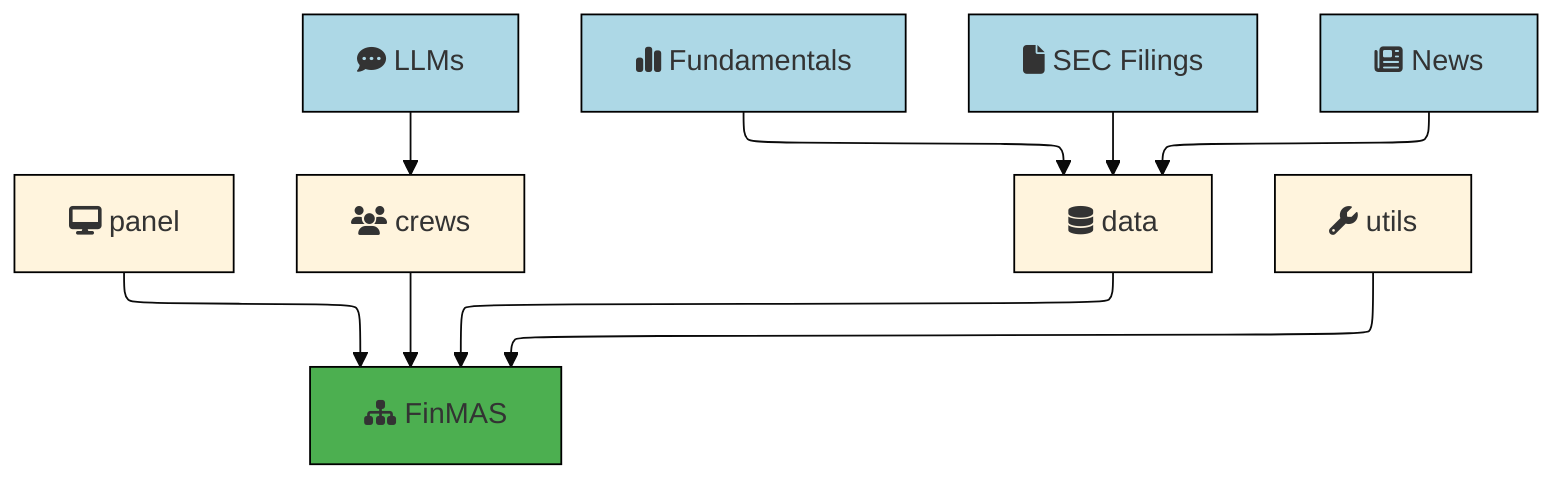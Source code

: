 ---
config:
  layout: elk
  theme: base
  look: classic
---
flowchart TD
    P["fa:fa-desktop panel"] --> F
    L["fa:fa-comment-dots LLMs"] --> C
    C["fa:fa-users crews"] --> F["fa:fa-sitemap FinMAS"]
    FA["fa:fa-chart-simple Fundamentals"] --> D
    S["fa:fa-file SEC Filings"] --> D
    N["fa:fa-newspaper News"] --> D
    D["fa:fa-database data"] --> F
    U["fa:fa-wrench utils"] --> F

    classDef lightBlue fill:#ADD8E6,stroke:black
    class N,FA,L,S lightBlue

    classDef strokeBlack stroke:black
    class P,C,D,U strokeBlack

    style F fill:#4CAF50,stroke:black